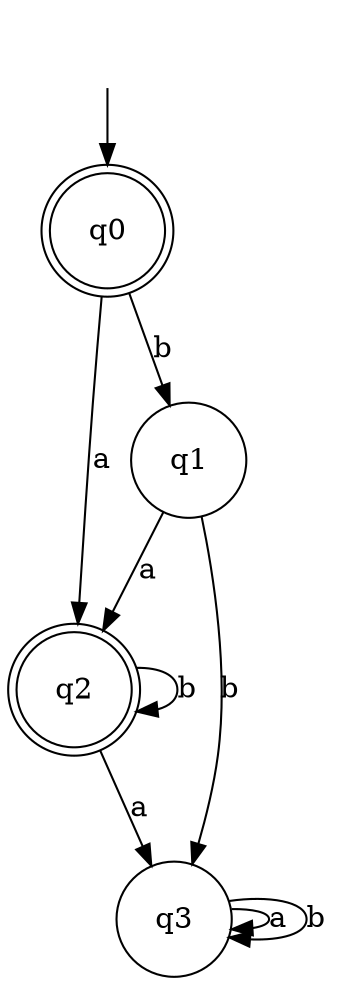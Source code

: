 digraph Automaton {

q2 [shape = doublecircle, label=<<TABLE BORDER="0" CELLBORDER="0" CELLSPACING="0"><TR><TD>q2</TD></TR></TABLE>>];

q3 [shape = circle, label=<<TABLE BORDER="0" CELLBORDER="0" CELLSPACING="0"><TR><TD>q3</TD></TR></TABLE>>];

q0 [shape = doublecircle, label=<<TABLE BORDER="0" CELLBORDER="0" CELLSPACING="0"><TR><TD>q0</TD></TR></TABLE>>];

q1 [shape = circle, label=<<TABLE BORDER="0" CELLBORDER="0" CELLSPACING="0"><TR><TD>q1</TD></TR></TABLE>>];

_nil [style = invis, label=<<TABLE BORDER="0" CELLBORDER="" CELLSPACING="0"><TR><TD>_nil</TD></TR></TABLE>>];

q3->q3 [label="a"];

q3->q3 [label="b"];

_nil -> q0 [];

q1->q3 [label="b"];

q1->q2 [label="a"];

q2->q2 [label="b"];

q0->q2 [label="a"];

q0->q1 [label="b"];

q2->q3 [label="a"];

}
